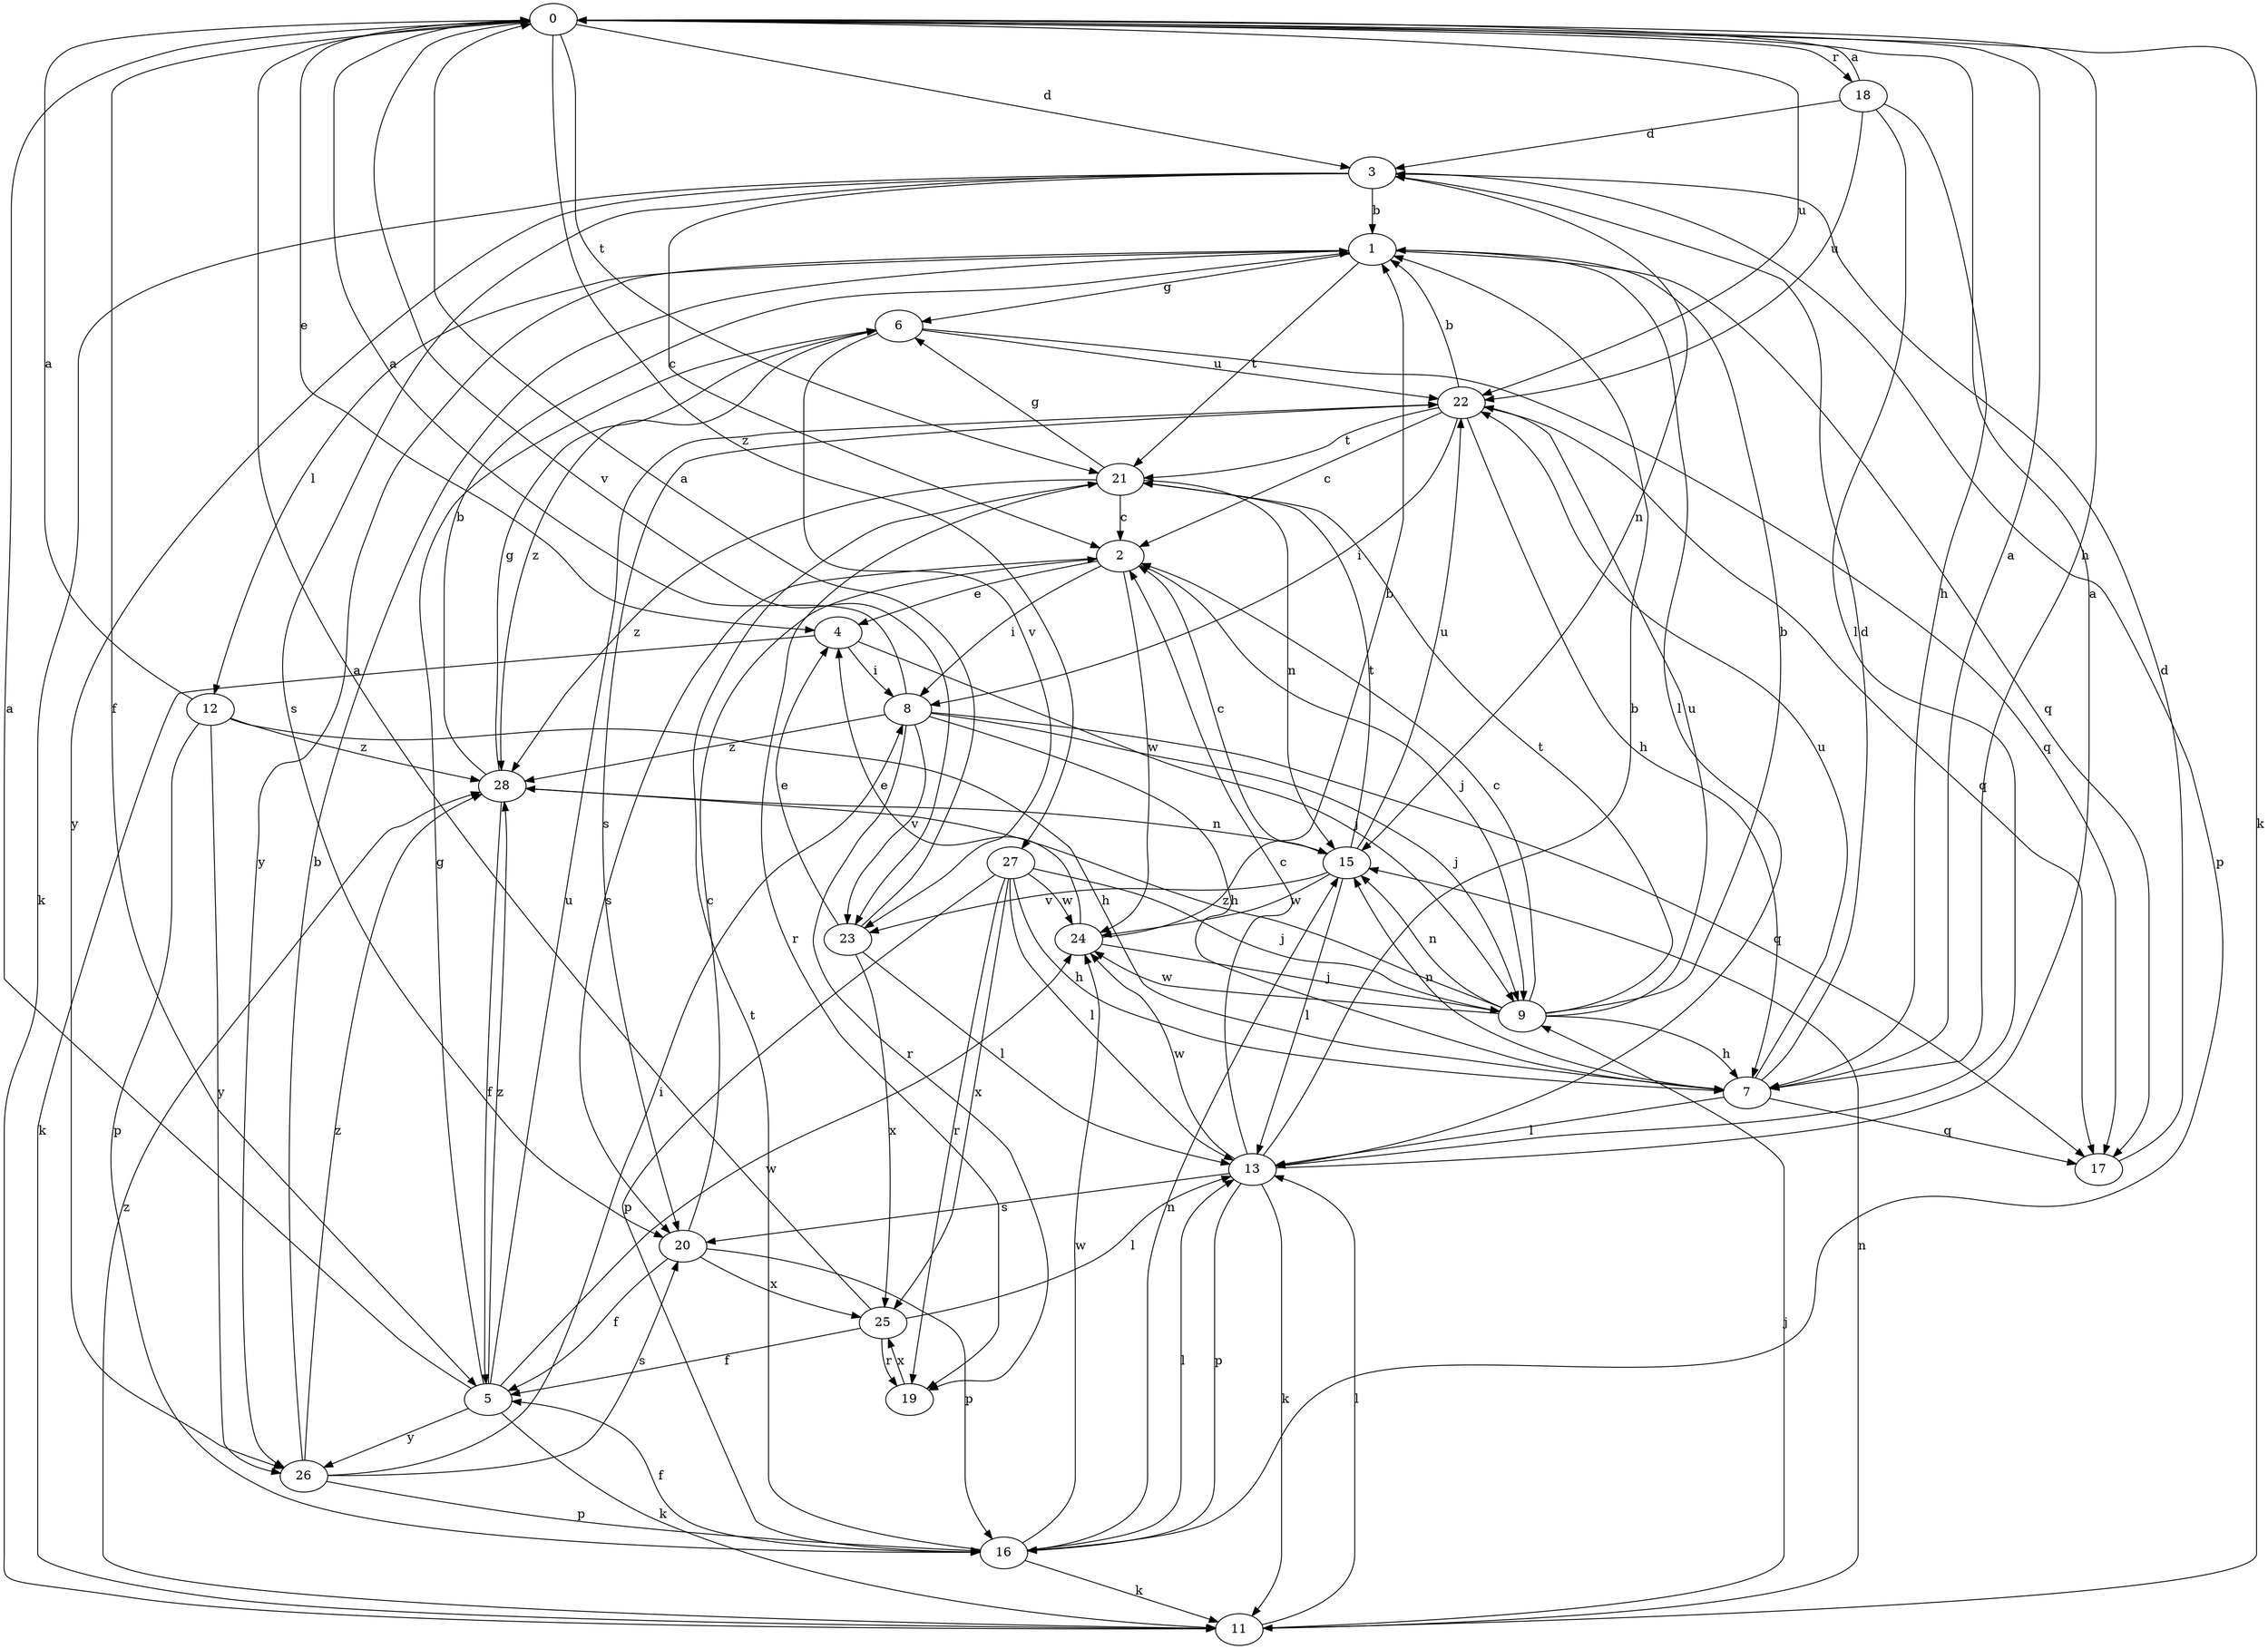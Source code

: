 strict digraph  {
0;
1;
2;
3;
4;
5;
6;
7;
8;
9;
11;
12;
13;
15;
16;
17;
18;
19;
20;
21;
22;
23;
24;
25;
26;
27;
28;
0 -> 3  [label=d];
0 -> 4  [label=e];
0 -> 5  [label=f];
0 -> 7  [label=h];
0 -> 11  [label=k];
0 -> 18  [label=r];
0 -> 21  [label=t];
0 -> 22  [label=u];
0 -> 23  [label=v];
0 -> 27  [label=z];
1 -> 6  [label=g];
1 -> 12  [label=l];
1 -> 13  [label=l];
1 -> 17  [label=q];
1 -> 21  [label=t];
1 -> 26  [label=y];
2 -> 4  [label=e];
2 -> 8  [label=i];
2 -> 9  [label=j];
2 -> 20  [label=s];
2 -> 24  [label=w];
3 -> 1  [label=b];
3 -> 2  [label=c];
3 -> 11  [label=k];
3 -> 15  [label=n];
3 -> 16  [label=p];
3 -> 20  [label=s];
3 -> 26  [label=y];
4 -> 8  [label=i];
4 -> 9  [label=j];
4 -> 11  [label=k];
5 -> 0  [label=a];
5 -> 6  [label=g];
5 -> 11  [label=k];
5 -> 22  [label=u];
5 -> 24  [label=w];
5 -> 26  [label=y];
5 -> 28  [label=z];
6 -> 17  [label=q];
6 -> 22  [label=u];
6 -> 23  [label=v];
6 -> 28  [label=z];
7 -> 0  [label=a];
7 -> 3  [label=d];
7 -> 13  [label=l];
7 -> 15  [label=n];
7 -> 17  [label=q];
7 -> 22  [label=u];
8 -> 0  [label=a];
8 -> 7  [label=h];
8 -> 9  [label=j];
8 -> 17  [label=q];
8 -> 19  [label=r];
8 -> 23  [label=v];
8 -> 28  [label=z];
9 -> 1  [label=b];
9 -> 2  [label=c];
9 -> 7  [label=h];
9 -> 15  [label=n];
9 -> 21  [label=t];
9 -> 22  [label=u];
9 -> 24  [label=w];
9 -> 28  [label=z];
11 -> 9  [label=j];
11 -> 13  [label=l];
11 -> 15  [label=n];
11 -> 28  [label=z];
12 -> 0  [label=a];
12 -> 7  [label=h];
12 -> 16  [label=p];
12 -> 26  [label=y];
12 -> 28  [label=z];
13 -> 0  [label=a];
13 -> 1  [label=b];
13 -> 2  [label=c];
13 -> 11  [label=k];
13 -> 16  [label=p];
13 -> 20  [label=s];
13 -> 24  [label=w];
15 -> 2  [label=c];
15 -> 13  [label=l];
15 -> 21  [label=t];
15 -> 22  [label=u];
15 -> 23  [label=v];
15 -> 24  [label=w];
16 -> 5  [label=f];
16 -> 11  [label=k];
16 -> 13  [label=l];
16 -> 15  [label=n];
16 -> 21  [label=t];
16 -> 24  [label=w];
17 -> 3  [label=d];
18 -> 0  [label=a];
18 -> 3  [label=d];
18 -> 7  [label=h];
18 -> 13  [label=l];
18 -> 22  [label=u];
19 -> 25  [label=x];
20 -> 2  [label=c];
20 -> 5  [label=f];
20 -> 16  [label=p];
20 -> 25  [label=x];
21 -> 2  [label=c];
21 -> 6  [label=g];
21 -> 15  [label=n];
21 -> 19  [label=r];
21 -> 28  [label=z];
22 -> 1  [label=b];
22 -> 2  [label=c];
22 -> 7  [label=h];
22 -> 8  [label=i];
22 -> 17  [label=q];
22 -> 20  [label=s];
22 -> 21  [label=t];
23 -> 0  [label=a];
23 -> 4  [label=e];
23 -> 13  [label=l];
23 -> 25  [label=x];
24 -> 1  [label=b];
24 -> 4  [label=e];
24 -> 9  [label=j];
25 -> 0  [label=a];
25 -> 5  [label=f];
25 -> 13  [label=l];
25 -> 19  [label=r];
26 -> 1  [label=b];
26 -> 8  [label=i];
26 -> 16  [label=p];
26 -> 20  [label=s];
26 -> 28  [label=z];
27 -> 7  [label=h];
27 -> 9  [label=j];
27 -> 13  [label=l];
27 -> 16  [label=p];
27 -> 19  [label=r];
27 -> 24  [label=w];
27 -> 25  [label=x];
28 -> 1  [label=b];
28 -> 5  [label=f];
28 -> 6  [label=g];
28 -> 15  [label=n];
}
